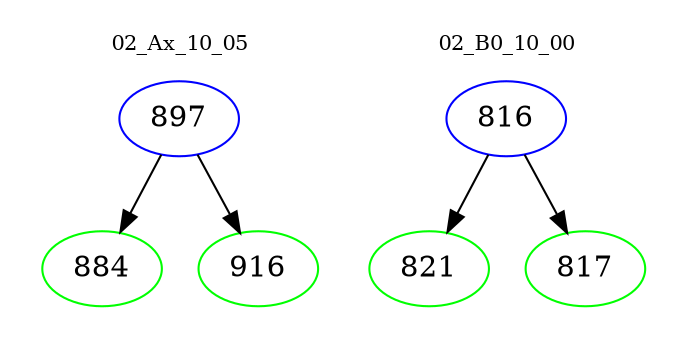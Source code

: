 digraph{
subgraph cluster_0 {
color = white
label = "02_Ax_10_05";
fontsize=10;
T0_897 [label="897", color="blue"]
T0_897 -> T0_884 [color="black"]
T0_884 [label="884", color="green"]
T0_897 -> T0_916 [color="black"]
T0_916 [label="916", color="green"]
}
subgraph cluster_1 {
color = white
label = "02_B0_10_00";
fontsize=10;
T1_816 [label="816", color="blue"]
T1_816 -> T1_821 [color="black"]
T1_821 [label="821", color="green"]
T1_816 -> T1_817 [color="black"]
T1_817 [label="817", color="green"]
}
}
